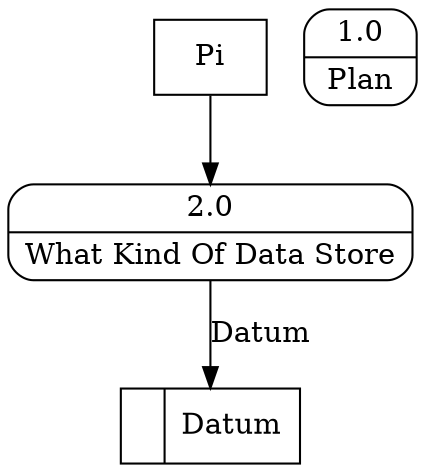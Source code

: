 digraph dfd2{ 
node[shape=record]
200 [label="<f0>  |<f1> Datum " ];
201 [label="Pi" shape=box];
202 [label="{<f0> 1.0|<f1> Plan }" shape=Mrecord];
203 [label="{<f0> 2.0|<f1> What Kind Of Data Store }" shape=Mrecord];
201 -> 203
203 -> 200 [label="Datum"]
}